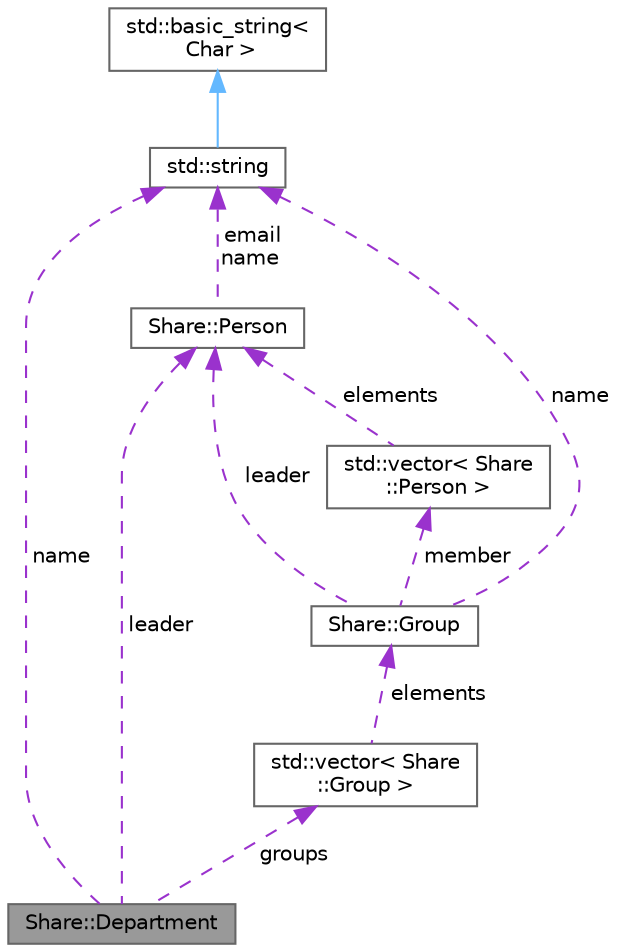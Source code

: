 digraph "Share::Department"
{
 // LATEX_PDF_SIZE
  bgcolor="transparent";
  edge [fontname=Helvetica,fontsize=10,labelfontname=Helvetica,labelfontsize=10];
  node [fontname=Helvetica,fontsize=10,shape=box,height=0.2,width=0.4];
  Node1 [label="Share::Department",height=0.2,width=0.4,color="gray40", fillcolor="grey60", style="filled", fontcolor="black",tooltip=" "];
  Node2 -> Node1 [dir="back",color="darkorchid3",style="dashed",label=" name" ];
  Node2 [label="std::string",height=0.2,width=0.4,color="gray40", fillcolor="white", style="filled",tooltip=" "];
  Node3 -> Node2 [dir="back",color="steelblue1",style="solid"];
  Node3 [label="std::basic_string\<\l Char \>",height=0.2,width=0.4,color="gray40", fillcolor="white", style="filled",tooltip=" "];
  Node4 -> Node1 [dir="back",color="darkorchid3",style="dashed",label=" leader" ];
  Node4 [label="Share::Person",height=0.2,width=0.4,color="gray40", fillcolor="white", style="filled",URL="$de/d5c/structShare_1_1Person.html",tooltip=" "];
  Node2 -> Node4 [dir="back",color="darkorchid3",style="dashed",label=" email\nname" ];
  Node5 -> Node1 [dir="back",color="darkorchid3",style="dashed",label=" groups" ];
  Node5 [label="std::vector\< Share\l::Group \>",height=0.2,width=0.4,color="gray40", fillcolor="white", style="filled",tooltip=" "];
  Node6 -> Node5 [dir="back",color="darkorchid3",style="dashed",label=" elements" ];
  Node6 [label="Share::Group",height=0.2,width=0.4,color="gray40", fillcolor="white", style="filled",URL="$de/d58/structShare_1_1Group.html",tooltip=" "];
  Node2 -> Node6 [dir="back",color="darkorchid3",style="dashed",label=" name" ];
  Node4 -> Node6 [dir="back",color="darkorchid3",style="dashed",label=" leader" ];
  Node7 -> Node6 [dir="back",color="darkorchid3",style="dashed",label=" member" ];
  Node7 [label="std::vector\< Share\l::Person \>",height=0.2,width=0.4,color="gray40", fillcolor="white", style="filled",tooltip=" "];
  Node4 -> Node7 [dir="back",color="darkorchid3",style="dashed",label=" elements" ];
}
